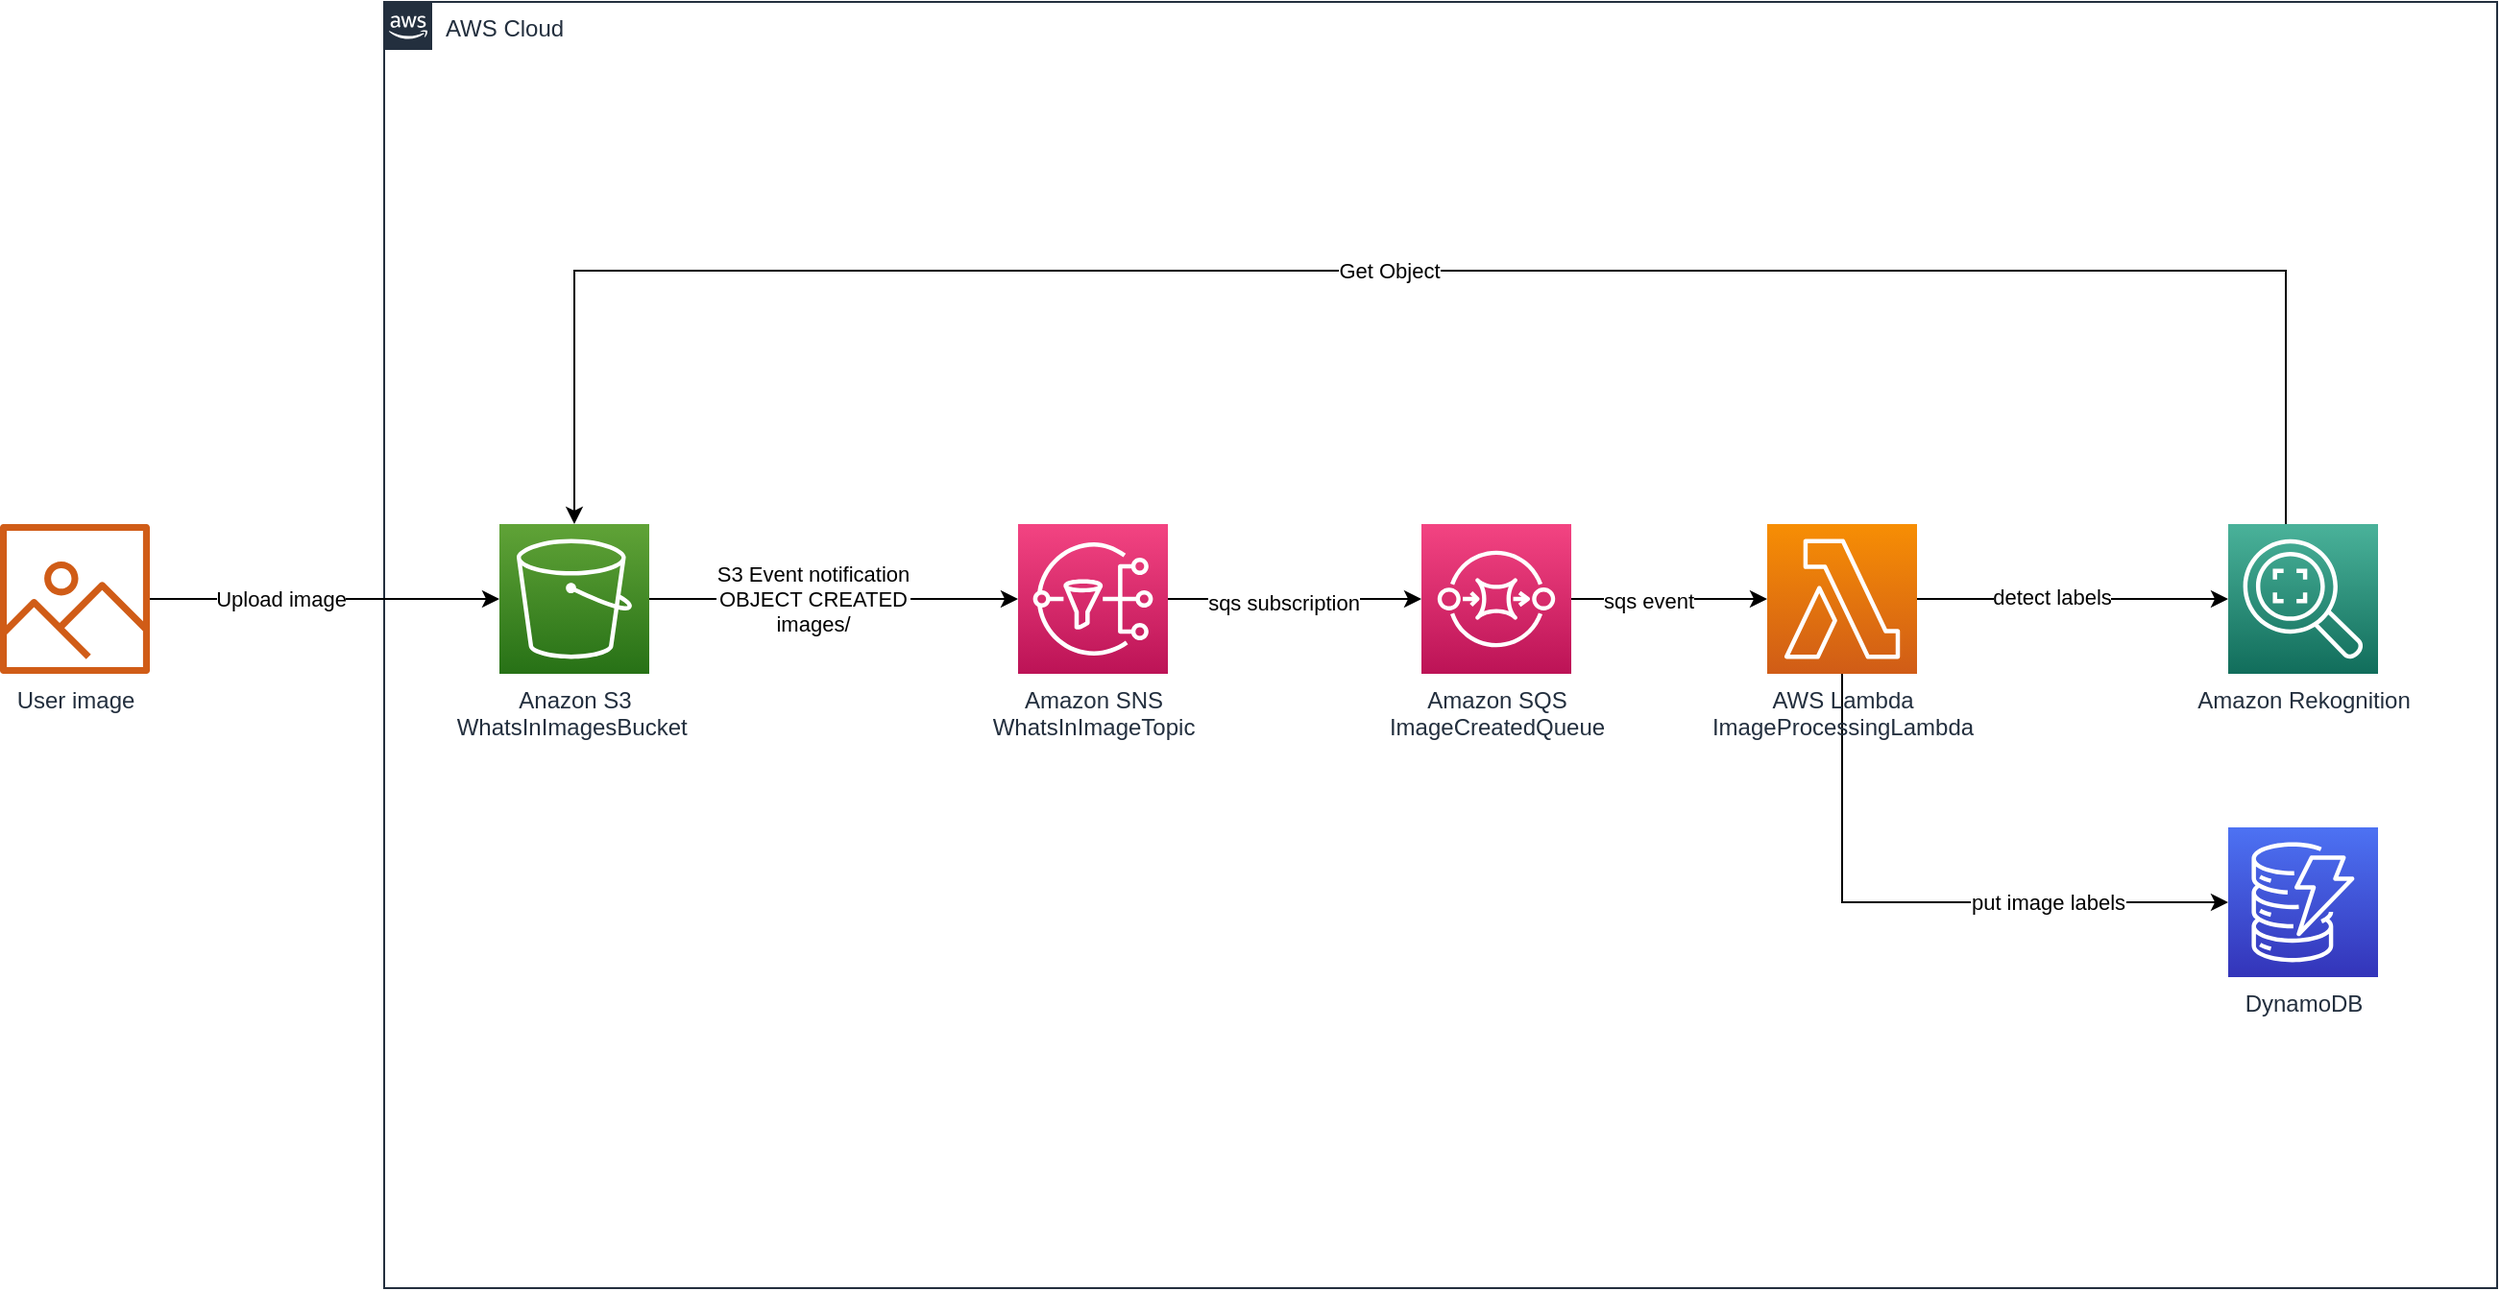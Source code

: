 <mxfile version="14.4.2" type="device"><diagram id="WDrDntGOzROYJvqV5yMA" name="Page-1"><mxGraphModel dx="1963" dy="2648" grid="1" gridSize="10" guides="1" tooltips="1" connect="1" arrows="1" fold="1" page="1" pageScale="1" pageWidth="850" pageHeight="1100" math="0" shadow="0"><root><mxCell id="0"/><mxCell id="1" parent="0"/><mxCell id="Os09XRnzk88PrdeVgxU--23" value="AWS Cloud" style="points=[[0,0],[0.25,0],[0.5,0],[0.75,0],[1,0],[1,0.25],[1,0.5],[1,0.75],[1,1],[0.75,1],[0.5,1],[0.25,1],[0,1],[0,0.75],[0,0.5],[0,0.25]];outlineConnect=0;gradientColor=none;html=1;whiteSpace=wrap;fontSize=12;fontStyle=0;shape=mxgraph.aws4.group;grIcon=mxgraph.aws4.group_aws_cloud_alt;strokeColor=#232F3E;fillColor=none;verticalAlign=top;align=left;spacingLeft=30;fontColor=#232F3E;dashed=0;movable=0;resizable=0;rotatable=0;deletable=0;editable=0;connectable=0;" vertex="1" parent="1"><mxGeometry x="-180" y="200" width="1100" height="670" as="geometry"/></mxCell><mxCell id="Os09XRnzk88PrdeVgxU--13" style="edgeStyle=orthogonalEdgeStyle;rounded=0;orthogonalLoop=1;jettySize=auto;html=1;entryX=0.5;entryY=0;entryDx=0;entryDy=0;entryPerimeter=0;" edge="1" parent="1" source="Os09XRnzk88PrdeVgxU--2" target="Os09XRnzk88PrdeVgxU--3"><mxGeometry relative="1" as="geometry"><Array as="points"><mxPoint x="810" y="340"/><mxPoint x="-81" y="340"/></Array></mxGeometry></mxCell><mxCell id="Os09XRnzk88PrdeVgxU--14" value="Get Object" style="edgeLabel;html=1;align=center;verticalAlign=middle;resizable=0;points=[];" vertex="1" connectable="0" parent="Os09XRnzk88PrdeVgxU--13"><mxGeometry x="0.037" relative="1" as="geometry"><mxPoint as="offset"/></mxGeometry></mxCell><mxCell id="Os09XRnzk88PrdeVgxU--2" value="Amazon Rekognition" style="points=[[0,0,0],[0.25,0,0],[0.5,0,0],[0.75,0,0],[1,0,0],[0,1,0],[0.25,1,0],[0.5,1,0],[0.75,1,0],[1,1,0],[0,0.25,0],[0,0.5,0],[0,0.75,0],[1,0.25,0],[1,0.5,0],[1,0.75,0]];outlineConnect=0;fontColor=#232F3E;gradientColor=#4AB29A;gradientDirection=north;fillColor=#116D5B;strokeColor=#ffffff;dashed=0;verticalLabelPosition=bottom;verticalAlign=top;align=center;html=1;fontSize=12;fontStyle=0;aspect=fixed;shape=mxgraph.aws4.resourceIcon;resIcon=mxgraph.aws4.rekognition_2;" vertex="1" parent="1"><mxGeometry x="780" y="472" width="78" height="78" as="geometry"/></mxCell><mxCell id="Os09XRnzk88PrdeVgxU--8" style="edgeStyle=orthogonalEdgeStyle;rounded=0;orthogonalLoop=1;jettySize=auto;html=1;" edge="1" parent="1" source="Os09XRnzk88PrdeVgxU--3" target="Os09XRnzk88PrdeVgxU--6"><mxGeometry relative="1" as="geometry"/></mxCell><mxCell id="Os09XRnzk88PrdeVgxU--10" value="S3 Event notification&lt;br&gt;OBJECT CREATED&lt;br&gt;images/" style="edgeLabel;html=1;align=center;verticalAlign=middle;resizable=0;points=[];" vertex="1" connectable="0" parent="Os09XRnzk88PrdeVgxU--8"><mxGeometry x="-0.173" y="1" relative="1" as="geometry"><mxPoint x="5" y="1" as="offset"/></mxGeometry></mxCell><mxCell id="Os09XRnzk88PrdeVgxU--3" value="Anazon S3&lt;br&gt;WhatsInImagesBucket&amp;nbsp;" style="points=[[0,0,0],[0.25,0,0],[0.5,0,0],[0.75,0,0],[1,0,0],[0,1,0],[0.25,1,0],[0.5,1,0],[0.75,1,0],[1,1,0],[0,0.25,0],[0,0.5,0],[0,0.75,0],[1,0.25,0],[1,0.5,0],[1,0.75,0]];outlineConnect=0;fontColor=#232F3E;gradientColor=#60A337;gradientDirection=north;fillColor=#277116;strokeColor=#ffffff;dashed=0;verticalLabelPosition=bottom;verticalAlign=top;align=center;html=1;fontSize=12;fontStyle=0;aspect=fixed;shape=mxgraph.aws4.resourceIcon;resIcon=mxgraph.aws4.s3;" vertex="1" parent="1"><mxGeometry x="-120" y="472" width="78" height="78" as="geometry"/></mxCell><mxCell id="Os09XRnzk88PrdeVgxU--4" value="DynamoDB" style="points=[[0,0,0],[0.25,0,0],[0.5,0,0],[0.75,0,0],[1,0,0],[0,1,0],[0.25,1,0],[0.5,1,0],[0.75,1,0],[1,1,0],[0,0.25,0],[0,0.5,0],[0,0.75,0],[1,0.25,0],[1,0.5,0],[1,0.75,0]];outlineConnect=0;fontColor=#232F3E;gradientColor=#4D72F3;gradientDirection=north;fillColor=#3334B9;strokeColor=#ffffff;dashed=0;verticalLabelPosition=bottom;verticalAlign=top;align=center;html=1;fontSize=12;fontStyle=0;aspect=fixed;shape=mxgraph.aws4.resourceIcon;resIcon=mxgraph.aws4.dynamodb;" vertex="1" parent="1"><mxGeometry x="780" y="630" width="78" height="78" as="geometry"/></mxCell><mxCell id="Os09XRnzk88PrdeVgxU--11" style="edgeStyle=orthogonalEdgeStyle;rounded=0;orthogonalLoop=1;jettySize=auto;html=1;entryX=0;entryY=0.5;entryDx=0;entryDy=0;entryPerimeter=0;" edge="1" parent="1" source="Os09XRnzk88PrdeVgxU--5" target="Os09XRnzk88PrdeVgxU--7"><mxGeometry relative="1" as="geometry"/></mxCell><mxCell id="Os09XRnzk88PrdeVgxU--21" value="sqs event" style="edgeLabel;html=1;align=center;verticalAlign=middle;resizable=0;points=[];" vertex="1" connectable="0" parent="Os09XRnzk88PrdeVgxU--11"><mxGeometry x="-0.212" y="-1" relative="1" as="geometry"><mxPoint as="offset"/></mxGeometry></mxCell><mxCell id="Os09XRnzk88PrdeVgxU--5" value="Amazon SQS&lt;br&gt;ImageCreatedQueue" style="points=[[0,0,0],[0.25,0,0],[0.5,0,0],[0.75,0,0],[1,0,0],[0,1,0],[0.25,1,0],[0.5,1,0],[0.75,1,0],[1,1,0],[0,0.25,0],[0,0.5,0],[0,0.75,0],[1,0.25,0],[1,0.5,0],[1,0.75,0]];outlineConnect=0;fontColor=#232F3E;gradientColor=#F34482;gradientDirection=north;fillColor=#BC1356;strokeColor=#ffffff;dashed=0;verticalLabelPosition=bottom;verticalAlign=top;align=center;html=1;fontSize=12;fontStyle=0;aspect=fixed;shape=mxgraph.aws4.resourceIcon;resIcon=mxgraph.aws4.sqs;" vertex="1" parent="1"><mxGeometry x="360" y="472" width="78" height="78" as="geometry"/></mxCell><mxCell id="Os09XRnzk88PrdeVgxU--9" style="edgeStyle=orthogonalEdgeStyle;rounded=0;orthogonalLoop=1;jettySize=auto;html=1;" edge="1" parent="1" source="Os09XRnzk88PrdeVgxU--6" target="Os09XRnzk88PrdeVgxU--5"><mxGeometry relative="1" as="geometry"/></mxCell><mxCell id="Os09XRnzk88PrdeVgxU--20" value="sqs subscription" style="edgeLabel;html=1;align=center;verticalAlign=middle;resizable=0;points=[];" vertex="1" connectable="0" parent="Os09XRnzk88PrdeVgxU--9"><mxGeometry x="-0.097" y="-2" relative="1" as="geometry"><mxPoint as="offset"/></mxGeometry></mxCell><mxCell id="Os09XRnzk88PrdeVgxU--6" value="Amazon SNS&lt;br&gt;WhatsInImageTopic" style="points=[[0,0,0],[0.25,0,0],[0.5,0,0],[0.75,0,0],[1,0,0],[0,1,0],[0.25,1,0],[0.5,1,0],[0.75,1,0],[1,1,0],[0,0.25,0],[0,0.5,0],[0,0.75,0],[1,0.25,0],[1,0.5,0],[1,0.75,0]];outlineConnect=0;fontColor=#232F3E;gradientColor=#F34482;gradientDirection=north;fillColor=#BC1356;strokeColor=#ffffff;dashed=0;verticalLabelPosition=bottom;verticalAlign=top;align=center;html=1;fontSize=12;fontStyle=0;aspect=fixed;shape=mxgraph.aws4.resourceIcon;resIcon=mxgraph.aws4.sns;" vertex="1" parent="1"><mxGeometry x="150" y="472" width="78" height="78" as="geometry"/></mxCell><mxCell id="Os09XRnzk88PrdeVgxU--12" style="edgeStyle=orthogonalEdgeStyle;rounded=0;orthogonalLoop=1;jettySize=auto;html=1;entryX=0;entryY=0.5;entryDx=0;entryDy=0;entryPerimeter=0;" edge="1" parent="1" source="Os09XRnzk88PrdeVgxU--7" target="Os09XRnzk88PrdeVgxU--2"><mxGeometry relative="1" as="geometry"/></mxCell><mxCell id="Os09XRnzk88PrdeVgxU--15" value="detect labels" style="edgeLabel;html=1;align=center;verticalAlign=middle;resizable=0;points=[];" vertex="1" connectable="0" parent="Os09XRnzk88PrdeVgxU--12"><mxGeometry x="-0.136" y="1" relative="1" as="geometry"><mxPoint as="offset"/></mxGeometry></mxCell><mxCell id="Os09XRnzk88PrdeVgxU--18" style="edgeStyle=orthogonalEdgeStyle;rounded=0;orthogonalLoop=1;jettySize=auto;html=1;entryX=0;entryY=0.5;entryDx=0;entryDy=0;entryPerimeter=0;" edge="1" parent="1" source="Os09XRnzk88PrdeVgxU--7" target="Os09XRnzk88PrdeVgxU--4"><mxGeometry relative="1" as="geometry"><Array as="points"><mxPoint x="579" y="669"/></Array></mxGeometry></mxCell><mxCell id="Os09XRnzk88PrdeVgxU--19" value="put image labels" style="edgeLabel;html=1;align=center;verticalAlign=middle;resizable=0;points=[];" vertex="1" connectable="0" parent="Os09XRnzk88PrdeVgxU--18"><mxGeometry x="0.207" y="1" relative="1" as="geometry"><mxPoint x="32.77" y="0.96" as="offset"/></mxGeometry></mxCell><mxCell id="Os09XRnzk88PrdeVgxU--7" value="AWS Lambda&lt;br&gt;ImageProcessingLambda" style="points=[[0,0,0],[0.25,0,0],[0.5,0,0],[0.75,0,0],[1,0,0],[0,1,0],[0.25,1,0],[0.5,1,0],[0.75,1,0],[1,1,0],[0,0.25,0],[0,0.5,0],[0,0.75,0],[1,0.25,0],[1,0.5,0],[1,0.75,0]];outlineConnect=0;fontColor=#232F3E;gradientColor=#F78E04;gradientDirection=north;fillColor=#D05C17;strokeColor=#ffffff;dashed=0;verticalLabelPosition=bottom;verticalAlign=top;align=center;html=1;fontSize=12;fontStyle=0;aspect=fixed;shape=mxgraph.aws4.resourceIcon;resIcon=mxgraph.aws4.lambda;" vertex="1" parent="1"><mxGeometry x="540" y="472" width="78" height="78" as="geometry"/></mxCell><mxCell id="Os09XRnzk88PrdeVgxU--24" style="edgeStyle=orthogonalEdgeStyle;rounded=0;orthogonalLoop=1;jettySize=auto;html=1;" edge="1" parent="1" source="Os09XRnzk88PrdeVgxU--22"><mxGeometry relative="1" as="geometry"><mxPoint x="-120" y="511" as="targetPoint"/></mxGeometry></mxCell><mxCell id="Os09XRnzk88PrdeVgxU--25" value="Upload image" style="edgeLabel;html=1;align=center;verticalAlign=middle;resizable=0;points=[];" vertex="1" connectable="0" parent="Os09XRnzk88PrdeVgxU--24"><mxGeometry x="-0.262" relative="1" as="geometry"><mxPoint as="offset"/></mxGeometry></mxCell><mxCell id="Os09XRnzk88PrdeVgxU--22" value="User image" style="outlineConnect=0;fontColor=#232F3E;gradientColor=none;fillColor=#D05C17;strokeColor=none;dashed=0;verticalLabelPosition=bottom;verticalAlign=top;align=center;html=1;fontSize=12;fontStyle=0;aspect=fixed;pointerEvents=1;shape=mxgraph.aws4.container_registry_image;" vertex="1" parent="1"><mxGeometry x="-380" y="472" width="78" height="78" as="geometry"/></mxCell></root></mxGraphModel></diagram></mxfile>
